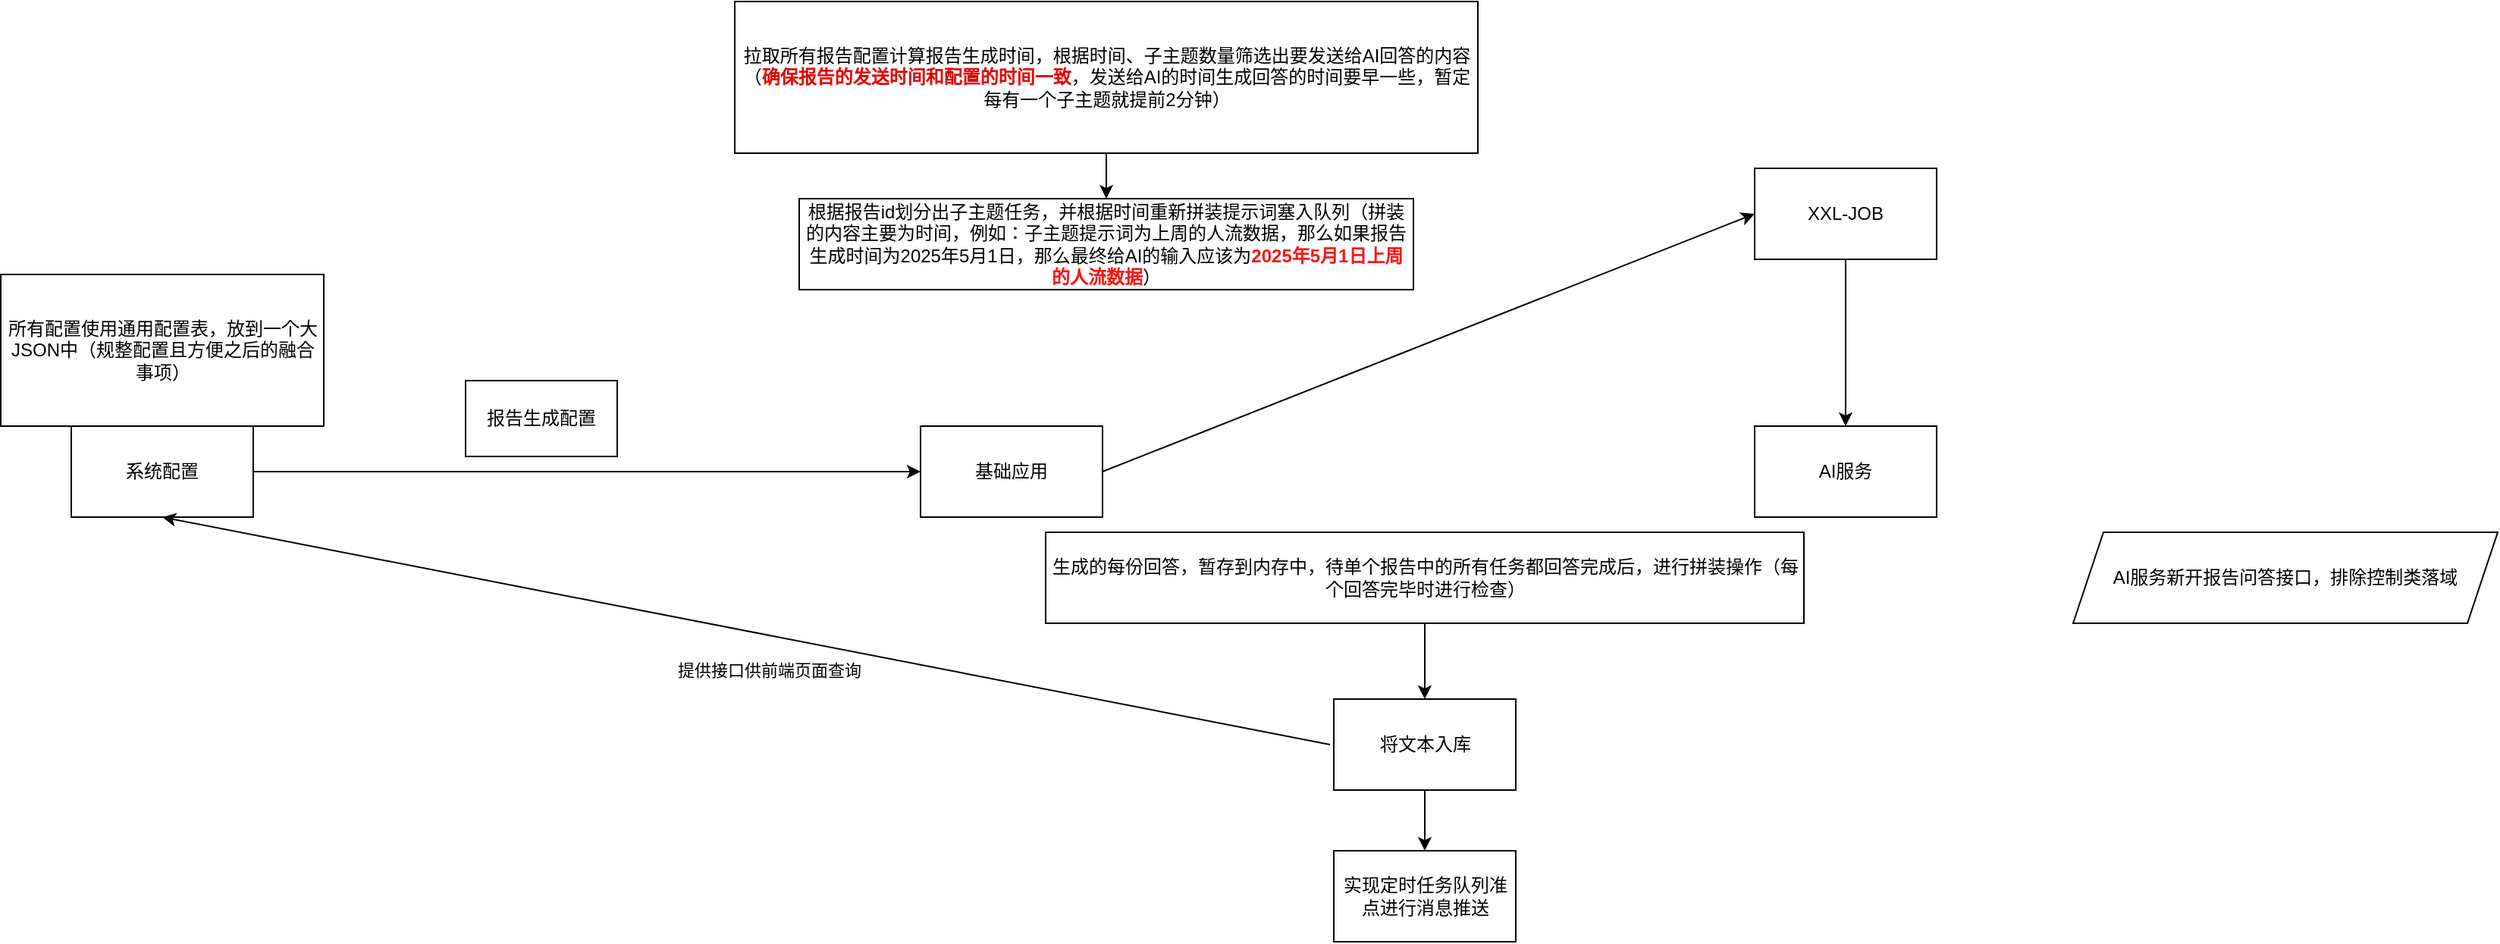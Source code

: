 <mxfile version="26.0.15">
  <diagram name="第 1 页" id="NewQX8AB6y4kVPfyduV2">
    <mxGraphModel dx="2514" dy="2047" grid="1" gridSize="10" guides="1" tooltips="1" connect="1" arrows="1" fold="1" page="1" pageScale="1" pageWidth="827" pageHeight="1169" math="0" shadow="0">
      <root>
        <mxCell id="0" />
        <mxCell id="1" parent="0" />
        <mxCell id="6XtA9i1KnXENSngNYOu7-1" value="基础应用" style="rounded=0;whiteSpace=wrap;html=1;" vertex="1" parent="1">
          <mxGeometry x="100" y="250" width="120" height="60" as="geometry" />
        </mxCell>
        <mxCell id="6XtA9i1KnXENSngNYOu7-2" value="系统配置" style="rounded=0;whiteSpace=wrap;html=1;" vertex="1" parent="1">
          <mxGeometry x="-460" y="250" width="120" height="60" as="geometry" />
        </mxCell>
        <mxCell id="6XtA9i1KnXENSngNYOu7-3" value="AI服务" style="rounded=0;whiteSpace=wrap;html=1;" vertex="1" parent="1">
          <mxGeometry x="650" y="250" width="120" height="60" as="geometry" />
        </mxCell>
        <mxCell id="6XtA9i1KnXENSngNYOu7-4" value="报告生成配置" style="rounded=0;whiteSpace=wrap;html=1;" vertex="1" parent="1">
          <mxGeometry x="-200" y="220" width="100" height="50" as="geometry" />
        </mxCell>
        <mxCell id="6XtA9i1KnXENSngNYOu7-9" value="" style="endArrow=classic;html=1;rounded=0;exitX=1;exitY=0.5;exitDx=0;exitDy=0;entryX=0;entryY=0.5;entryDx=0;entryDy=0;" edge="1" parent="1" source="6XtA9i1KnXENSngNYOu7-1" target="6XtA9i1KnXENSngNYOu7-31">
          <mxGeometry width="50" height="50" relative="1" as="geometry">
            <mxPoint x="480" y="200" as="sourcePoint" />
            <mxPoint x="570" y="100" as="targetPoint" />
          </mxGeometry>
        </mxCell>
        <mxCell id="6XtA9i1KnXENSngNYOu7-15" value="将文本入库" style="rounded=0;whiteSpace=wrap;html=1;" vertex="1" parent="1">
          <mxGeometry x="372.5" y="430" width="120" height="60" as="geometry" />
        </mxCell>
        <mxCell id="6XtA9i1KnXENSngNYOu7-16" value="实现定时任务队列准点进行消息推送" style="rounded=0;whiteSpace=wrap;html=1;" vertex="1" parent="1">
          <mxGeometry x="372.5" y="530" width="120" height="60" as="geometry" />
        </mxCell>
        <mxCell id="6XtA9i1KnXENSngNYOu7-17" value="生成的每份回答，暂存到内存中，待单个报告中的所有任务都回答完成后，进行拼装操作（每个回答完毕时进行检查）" style="rounded=0;whiteSpace=wrap;html=1;" vertex="1" parent="1">
          <mxGeometry x="182.5" y="320" width="500" height="60" as="geometry" />
        </mxCell>
        <mxCell id="6XtA9i1KnXENSngNYOu7-30" value="" style="edgeStyle=orthogonalEdgeStyle;rounded=0;orthogonalLoop=1;jettySize=auto;html=1;" edge="1" parent="1" source="6XtA9i1KnXENSngNYOu7-18" target="6XtA9i1KnXENSngNYOu7-19">
          <mxGeometry relative="1" as="geometry" />
        </mxCell>
        <mxCell id="6XtA9i1KnXENSngNYOu7-18" value="拉取所有报告配置计算报告生成时间，根据时间、子主题数量筛选出要发送给AI回答的内容（&lt;b&gt;&lt;font style=&quot;color: light-dark(rgb(231, 4, 4), rgb(237, 237, 237));&quot;&gt;确保报告的发送时间和配置的时间一致&lt;/font&gt;&lt;/b&gt;，发送给AI的时间生成回答的时间要早一些，暂定每有一个子主题就提前2分钟）" style="rounded=0;whiteSpace=wrap;html=1;" vertex="1" parent="1">
          <mxGeometry x="-22.5" y="-30" width="490" height="100" as="geometry" />
        </mxCell>
        <mxCell id="6XtA9i1KnXENSngNYOu7-19" value="根据报告id划分出子主题任务，并根据时间重新拼装提示词塞入队列（拼装的内容主要为时间，例如：子主题提示词为上周的人流数据，那么如果报告生成时间为2025年5月1日，那么最终给AI的输入应该为&lt;b&gt;&lt;font style=&quot;color: rgb(255, 20, 20);&quot;&gt;2025年5月1日上周的人流数据&lt;/font&gt;&lt;/b&gt;）" style="rounded=0;whiteSpace=wrap;html=1;" vertex="1" parent="1">
          <mxGeometry x="20" y="100" width="405" height="60" as="geometry" />
        </mxCell>
        <mxCell id="6XtA9i1KnXENSngNYOu7-21" value="" style="endArrow=classic;html=1;rounded=0;entryX=0.5;entryY=0;entryDx=0;entryDy=0;exitX=0.5;exitY=1;exitDx=0;exitDy=0;" edge="1" parent="1" source="6XtA9i1KnXENSngNYOu7-17" target="6XtA9i1KnXENSngNYOu7-15">
          <mxGeometry width="50" height="50" relative="1" as="geometry">
            <mxPoint x="430" y="390" as="sourcePoint" />
            <mxPoint x="480" y="320" as="targetPoint" />
          </mxGeometry>
        </mxCell>
        <mxCell id="6XtA9i1KnXENSngNYOu7-22" value="" style="endArrow=classic;html=1;rounded=0;entryX=0.5;entryY=0;entryDx=0;entryDy=0;exitX=0.5;exitY=1;exitDx=0;exitDy=0;" edge="1" parent="1" source="6XtA9i1KnXENSngNYOu7-15" target="6XtA9i1KnXENSngNYOu7-16">
          <mxGeometry width="50" height="50" relative="1" as="geometry">
            <mxPoint x="430" y="370" as="sourcePoint" />
            <mxPoint x="480" y="320" as="targetPoint" />
          </mxGeometry>
        </mxCell>
        <mxCell id="6XtA9i1KnXENSngNYOu7-23" value="" style="endArrow=classic;html=1;rounded=0;entryX=0;entryY=0.5;entryDx=0;entryDy=0;exitX=1;exitY=0.5;exitDx=0;exitDy=0;" edge="1" parent="1" source="6XtA9i1KnXENSngNYOu7-2" target="6XtA9i1KnXENSngNYOu7-1">
          <mxGeometry width="50" height="50" relative="1" as="geometry">
            <mxPoint x="-350" y="290" as="sourcePoint" />
            <mxPoint x="-300" y="240" as="targetPoint" />
          </mxGeometry>
        </mxCell>
        <mxCell id="6XtA9i1KnXENSngNYOu7-25" value="AI服务新开报告问答接口，排除控制类落域" style="shape=parallelogram;perimeter=parallelogramPerimeter;whiteSpace=wrap;html=1;fixedSize=1;" vertex="1" parent="1">
          <mxGeometry x="860" y="320" width="280" height="60" as="geometry" />
        </mxCell>
        <mxCell id="6XtA9i1KnXENSngNYOu7-26" value="" style="endArrow=classic;html=1;rounded=0;entryX=0.5;entryY=1;entryDx=0;entryDy=0;" edge="1" parent="1" target="6XtA9i1KnXENSngNYOu7-2">
          <mxGeometry width="50" height="50" relative="1" as="geometry">
            <mxPoint x="370" y="460" as="sourcePoint" />
            <mxPoint x="420" y="410" as="targetPoint" />
          </mxGeometry>
        </mxCell>
        <mxCell id="6XtA9i1KnXENSngNYOu7-27" value="提供接口供前端页面查询" style="edgeLabel;html=1;align=center;verticalAlign=middle;resizable=0;points=[];" vertex="1" connectable="0" parent="6XtA9i1KnXENSngNYOu7-26">
          <mxGeometry x="-0.085" relative="1" as="geometry">
            <mxPoint x="-18" y="19" as="offset" />
          </mxGeometry>
        </mxCell>
        <mxCell id="6XtA9i1KnXENSngNYOu7-29" value="所有配置使用通用配置表，放到一个大JSON中（规整配置且方便之后的融合事项）" style="rounded=0;whiteSpace=wrap;html=1;" vertex="1" parent="1">
          <mxGeometry x="-506.5" y="150" width="213" height="100" as="geometry" />
        </mxCell>
        <mxCell id="6XtA9i1KnXENSngNYOu7-32" style="edgeStyle=orthogonalEdgeStyle;rounded=0;orthogonalLoop=1;jettySize=auto;html=1;entryX=0.5;entryY=0;entryDx=0;entryDy=0;" edge="1" parent="1" source="6XtA9i1KnXENSngNYOu7-31" target="6XtA9i1KnXENSngNYOu7-3">
          <mxGeometry relative="1" as="geometry" />
        </mxCell>
        <mxCell id="6XtA9i1KnXENSngNYOu7-31" value="XXL-JOB" style="rounded=0;whiteSpace=wrap;html=1;" vertex="1" parent="1">
          <mxGeometry x="650" y="80" width="120" height="60" as="geometry" />
        </mxCell>
      </root>
    </mxGraphModel>
  </diagram>
</mxfile>
